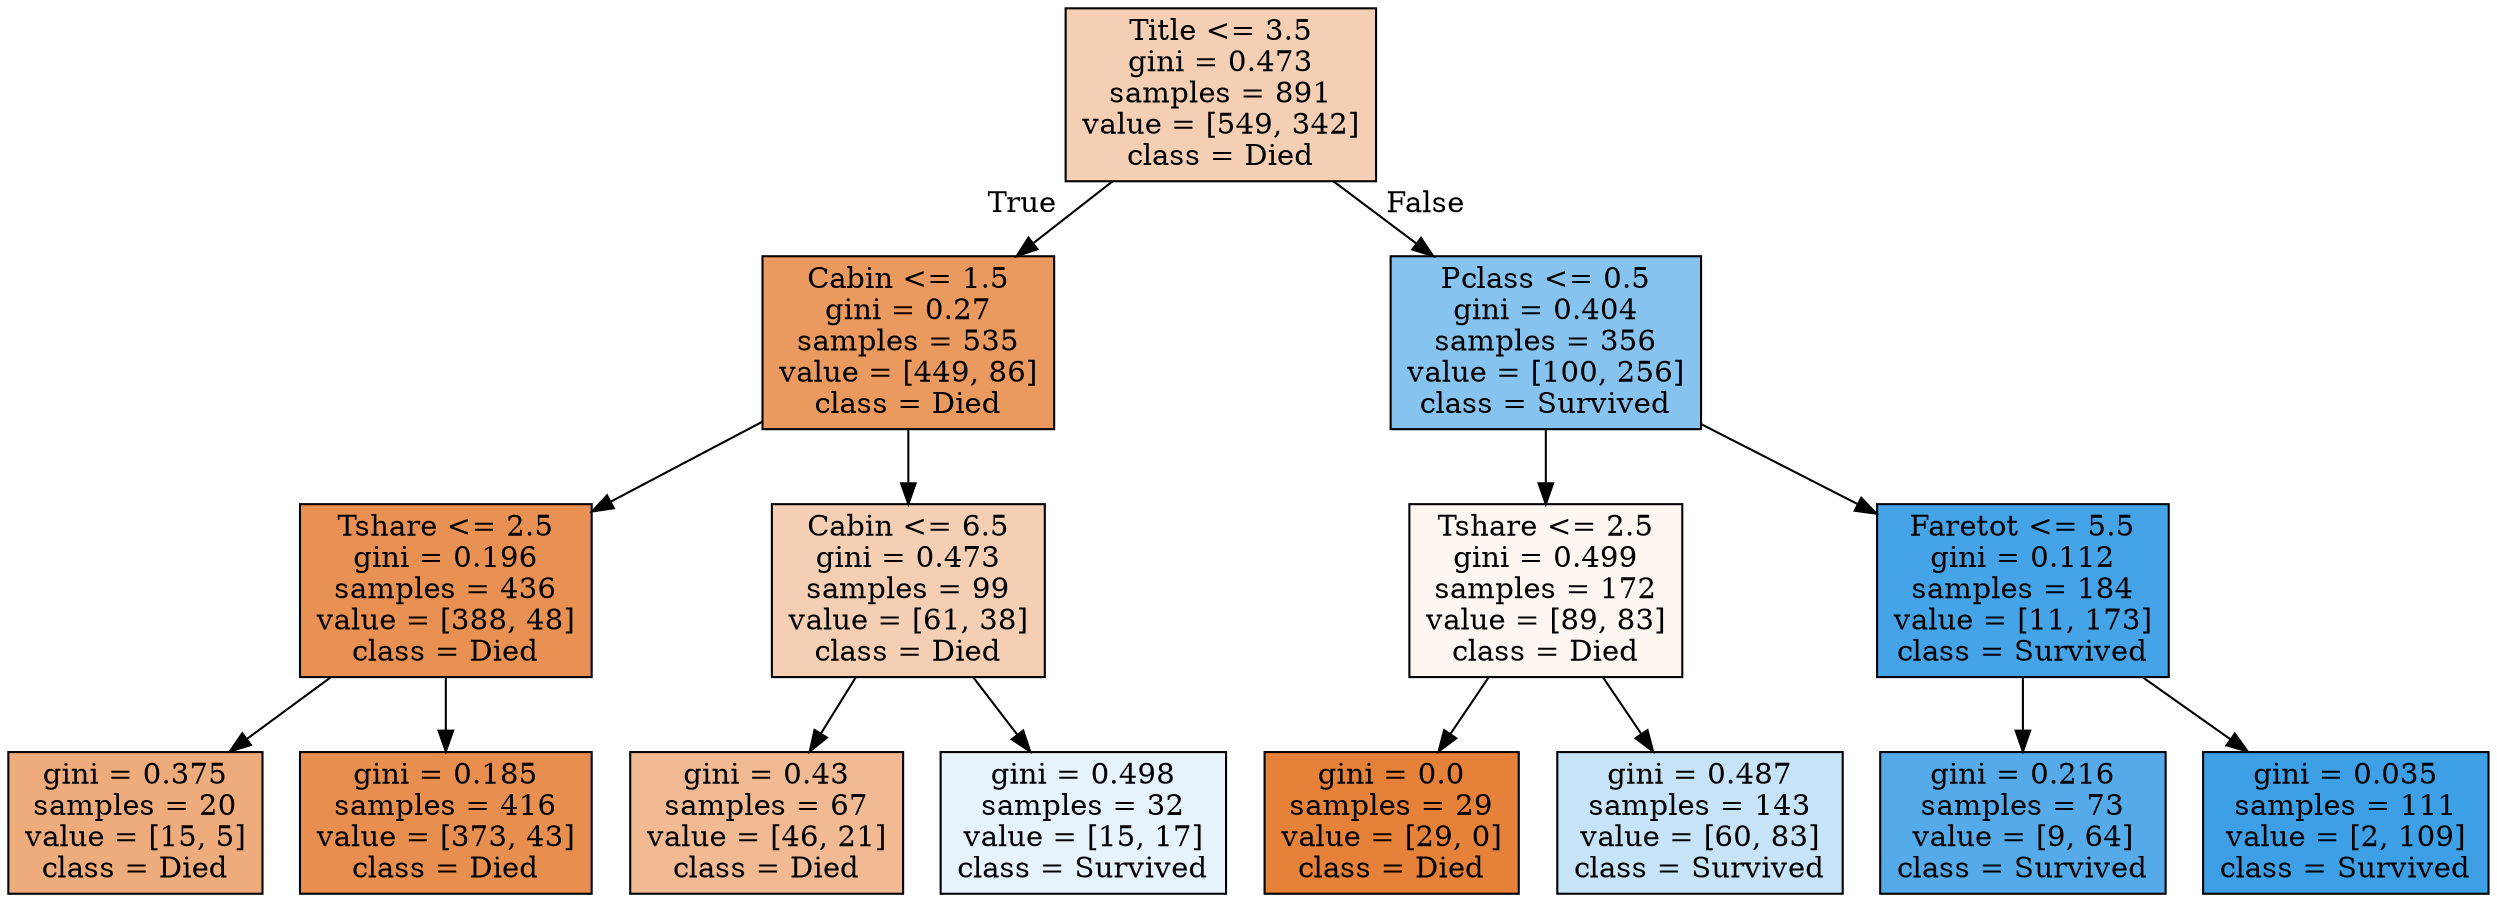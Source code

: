 digraph Tree {
node [shape=box, style="filled", color="black"] ;
0 [label="Title <= 3.5\ngini = 0.473\nsamples = 891\nvalue = [549, 342]\nclass = Died", fillcolor="#e5813960"] ;
1 [label="Cabin <= 1.5\ngini = 0.27\nsamples = 535\nvalue = [449, 86]\nclass = Died", fillcolor="#e58139ce"] ;
0 -> 1 [labeldistance=2.5, labelangle=45, headlabel="True"] ;
2 [label="Tshare <= 2.5\ngini = 0.196\nsamples = 436\nvalue = [388, 48]\nclass = Died", fillcolor="#e58139df"] ;
1 -> 2 ;
3 [label="gini = 0.375\nsamples = 20\nvalue = [15, 5]\nclass = Died", fillcolor="#e58139aa"] ;
2 -> 3 ;
4 [label="gini = 0.185\nsamples = 416\nvalue = [373, 43]\nclass = Died", fillcolor="#e58139e2"] ;
2 -> 4 ;
5 [label="Cabin <= 6.5\ngini = 0.473\nsamples = 99\nvalue = [61, 38]\nclass = Died", fillcolor="#e5813960"] ;
1 -> 5 ;
6 [label="gini = 0.43\nsamples = 67\nvalue = [46, 21]\nclass = Died", fillcolor="#e581398b"] ;
5 -> 6 ;
7 [label="gini = 0.498\nsamples = 32\nvalue = [15, 17]\nclass = Survived", fillcolor="#399de51e"] ;
5 -> 7 ;
8 [label="Pclass <= 0.5\ngini = 0.404\nsamples = 356\nvalue = [100, 256]\nclass = Survived", fillcolor="#399de59b"] ;
0 -> 8 [labeldistance=2.5, labelangle=-45, headlabel="False"] ;
9 [label="Tshare <= 2.5\ngini = 0.499\nsamples = 172\nvalue = [89, 83]\nclass = Died", fillcolor="#e5813911"] ;
8 -> 9 ;
10 [label="gini = 0.0\nsamples = 29\nvalue = [29, 0]\nclass = Died", fillcolor="#e58139ff"] ;
9 -> 10 ;
11 [label="gini = 0.487\nsamples = 143\nvalue = [60, 83]\nclass = Survived", fillcolor="#399de547"] ;
9 -> 11 ;
12 [label="Faretot <= 5.5\ngini = 0.112\nsamples = 184\nvalue = [11, 173]\nclass = Survived", fillcolor="#399de5ef"] ;
8 -> 12 ;
13 [label="gini = 0.216\nsamples = 73\nvalue = [9, 64]\nclass = Survived", fillcolor="#399de5db"] ;
12 -> 13 ;
14 [label="gini = 0.035\nsamples = 111\nvalue = [2, 109]\nclass = Survived", fillcolor="#399de5fa"] ;
12 -> 14 ;
}